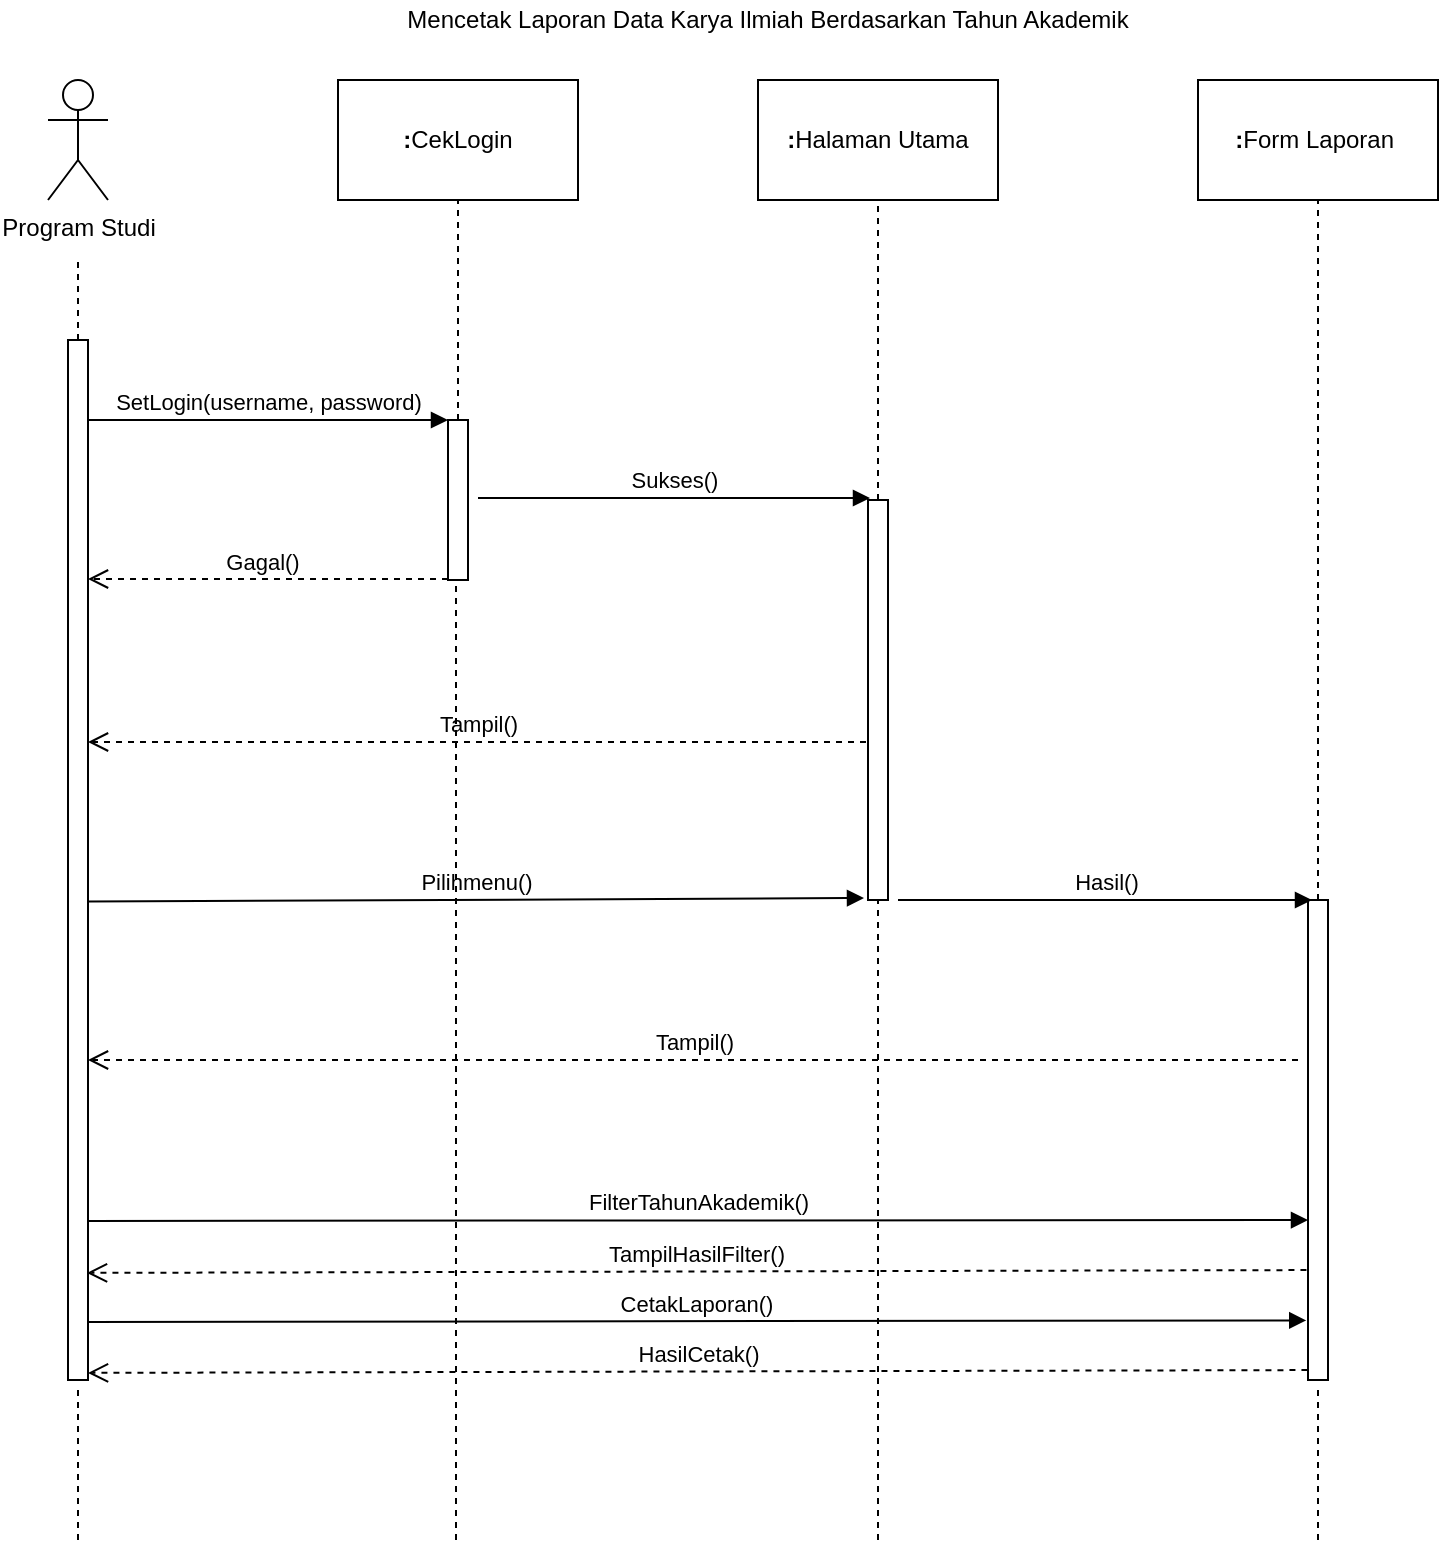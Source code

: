 <mxfile version="12.2.6" type="device" pages="1"><diagram id="aiRjl2s9NJD3Ki3Pvs1K" name="Page-1"><mxGraphModel dx="1408" dy="748" grid="1" gridSize="10" guides="1" tooltips="1" connect="1" arrows="1" fold="1" page="1" pageScale="1" pageWidth="850" pageHeight="1100" math="0" shadow="0"><root><mxCell id="0"/><mxCell id="1" parent="0"/><mxCell id="EBDLhi2jd2ONhYQCHEA2-1" value="" style="endArrow=none;dashed=1;html=1;" parent="1" source="EBDLhi2jd2ONhYQCHEA2-3" edge="1"><mxGeometry width="50" height="50" relative="1" as="geometry"><mxPoint x="80" y="280" as="sourcePoint"/><mxPoint x="80" y="160" as="targetPoint"/></mxGeometry></mxCell><mxCell id="EBDLhi2jd2ONhYQCHEA2-3" value="" style="html=1;points=[];perimeter=orthogonalPerimeter;" parent="1" vertex="1"><mxGeometry x="75" y="200" width="10" height="520" as="geometry"/></mxCell><mxCell id="EBDLhi2jd2ONhYQCHEA2-4" value="Program Studi" style="shape=umlActor;verticalLabelPosition=bottom;labelBackgroundColor=#ffffff;verticalAlign=top;html=1;" parent="1" vertex="1"><mxGeometry x="65" y="70" width="30" height="60" as="geometry"/></mxCell><mxCell id="EBDLhi2jd2ONhYQCHEA2-5" value="&lt;b&gt;:&lt;/b&gt;CekLogin" style="rounded=0;whiteSpace=wrap;html=1;" parent="1" vertex="1"><mxGeometry x="210" y="70" width="120" height="60" as="geometry"/></mxCell><mxCell id="EBDLhi2jd2ONhYQCHEA2-6" value="&lt;b&gt;:&lt;/b&gt;Halaman Utama" style="rounded=0;whiteSpace=wrap;html=1;" parent="1" vertex="1"><mxGeometry x="420" y="70" width="120" height="60" as="geometry"/></mxCell><mxCell id="EBDLhi2jd2ONhYQCHEA2-8" value="&lt;b&gt;:&lt;/b&gt;Form Laporan&amp;nbsp;" style="rounded=0;whiteSpace=wrap;html=1;" parent="1" vertex="1"><mxGeometry x="640" y="70" width="120" height="60" as="geometry"/></mxCell><mxCell id="EBDLhi2jd2ONhYQCHEA2-10" value="" style="endArrow=none;dashed=1;html=1;entryX=0.5;entryY=1;entryDx=0;entryDy=0;" parent="1" source="EBDLhi2jd2ONhYQCHEA2-13" target="EBDLhi2jd2ONhYQCHEA2-5" edge="1"><mxGeometry width="50" height="50" relative="1" as="geometry"><mxPoint x="270" y="280" as="sourcePoint"/><mxPoint x="290" y="160" as="targetPoint"/></mxGeometry></mxCell><mxCell id="EBDLhi2jd2ONhYQCHEA2-11" value="" style="endArrow=none;dashed=1;html=1;entryX=0.5;entryY=1;entryDx=0;entryDy=0;" parent="1" source="EBDLhi2jd2ONhYQCHEA2-14" target="EBDLhi2jd2ONhYQCHEA2-6" edge="1"><mxGeometry width="50" height="50" relative="1" as="geometry"><mxPoint x="480" y="320" as="sourcePoint"/><mxPoint x="520" y="160" as="targetPoint"/></mxGeometry></mxCell><mxCell id="EBDLhi2jd2ONhYQCHEA2-12" value="" style="endArrow=none;dashed=1;html=1;entryX=0.5;entryY=1;entryDx=0;entryDy=0;" parent="1" source="EBDLhi2jd2ONhYQCHEA2-15" target="EBDLhi2jd2ONhYQCHEA2-8" edge="1"><mxGeometry width="50" height="50" relative="1" as="geometry"><mxPoint x="700" y="360" as="sourcePoint"/><mxPoint x="720" y="140" as="targetPoint"/></mxGeometry></mxCell><mxCell id="EBDLhi2jd2ONhYQCHEA2-15" value="" style="html=1;points=[];perimeter=orthogonalPerimeter;" parent="1" vertex="1"><mxGeometry x="695" y="480" width="10" height="240" as="geometry"/></mxCell><mxCell id="EBDLhi2jd2ONhYQCHEA2-21" value="Gagal()" style="html=1;verticalAlign=bottom;endArrow=open;dashed=1;endSize=8;" parent="1" target="EBDLhi2jd2ONhYQCHEA2-3" edge="1"><mxGeometry x="0.041" relative="1" as="geometry"><mxPoint x="265" y="319.5" as="sourcePoint"/><mxPoint x="92" y="319.5" as="targetPoint"/><mxPoint as="offset"/></mxGeometry></mxCell><mxCell id="EBDLhi2jd2ONhYQCHEA2-22" value="Tampil()" style="html=1;verticalAlign=bottom;endArrow=open;dashed=1;endSize=8;exitX=-0.1;exitY=0.605;exitDx=0;exitDy=0;exitPerimeter=0;" parent="1" source="EBDLhi2jd2ONhYQCHEA2-14" target="EBDLhi2jd2ONhYQCHEA2-3" edge="1"><mxGeometry relative="1" as="geometry"><mxPoint x="475" y="439.5" as="sourcePoint"/><mxPoint x="395" y="439.5" as="targetPoint"/></mxGeometry></mxCell><mxCell id="EBDLhi2jd2ONhYQCHEA2-23" value="Pilihmenu()" style="html=1;verticalAlign=bottom;endArrow=block;entryX=-0.2;entryY=0.995;entryDx=0;entryDy=0;entryPerimeter=0;exitX=1;exitY=0.54;exitDx=0;exitDy=0;exitPerimeter=0;" parent="1" source="EBDLhi2jd2ONhYQCHEA2-3" target="EBDLhi2jd2ONhYQCHEA2-14" edge="1"><mxGeometry width="80" relative="1" as="geometry"><mxPoint x="90" y="520" as="sourcePoint"/><mxPoint x="170" y="520" as="targetPoint"/></mxGeometry></mxCell><mxCell id="EBDLhi2jd2ONhYQCHEA2-24" value="SetLogin(username, password)" style="html=1;verticalAlign=bottom;endArrow=block;entryX=0;entryY=0;entryDx=0;entryDy=0;entryPerimeter=0;" parent="1" source="EBDLhi2jd2ONhYQCHEA2-3" target="EBDLhi2jd2ONhYQCHEA2-13" edge="1"><mxGeometry width="80" relative="1" as="geometry"><mxPoint x="90" y="280" as="sourcePoint"/><mxPoint x="170" y="280" as="targetPoint"/><Array as="points"/></mxGeometry></mxCell><mxCell id="EBDLhi2jd2ONhYQCHEA2-25" value="Sukses()" style="html=1;verticalAlign=bottom;endArrow=block;entryX=0.1;entryY=-0.005;entryDx=0;entryDy=0;entryPerimeter=0;" parent="1" target="EBDLhi2jd2ONhYQCHEA2-14" edge="1"><mxGeometry width="80" relative="1" as="geometry"><mxPoint x="280" y="279" as="sourcePoint"/><mxPoint x="360" y="320" as="targetPoint"/></mxGeometry></mxCell><mxCell id="EBDLhi2jd2ONhYQCHEA2-13" value="" style="html=1;points=[];perimeter=orthogonalPerimeter;" parent="1" vertex="1"><mxGeometry x="265" y="240" width="10" height="80" as="geometry"/></mxCell><mxCell id="EBDLhi2jd2ONhYQCHEA2-14" value="" style="html=1;points=[];perimeter=orthogonalPerimeter;" parent="1" vertex="1"><mxGeometry x="475" y="280" width="10" height="200" as="geometry"/></mxCell><mxCell id="EBDLhi2jd2ONhYQCHEA2-29" value="Hasil()" style="html=1;verticalAlign=bottom;endArrow=block;entryX=0.2;entryY=0;entryDx=0;entryDy=0;entryPerimeter=0;" parent="1" target="EBDLhi2jd2ONhYQCHEA2-15" edge="1"><mxGeometry width="80" relative="1" as="geometry"><mxPoint x="490" y="480" as="sourcePoint"/><mxPoint x="570" y="480" as="targetPoint"/></mxGeometry></mxCell><mxCell id="EBDLhi2jd2ONhYQCHEA2-30" value="" style="endArrow=none;dashed=1;html=1;" parent="1" edge="1"><mxGeometry width="50" height="50" relative="1" as="geometry"><mxPoint x="269" y="800" as="sourcePoint"/><mxPoint x="269" y="320" as="targetPoint"/></mxGeometry></mxCell><mxCell id="EBDLhi2jd2ONhYQCHEA2-31" value="" style="endArrow=none;dashed=1;html=1;" parent="1" target="EBDLhi2jd2ONhYQCHEA2-14" edge="1"><mxGeometry width="50" height="50" relative="1" as="geometry"><mxPoint x="480" y="800" as="sourcePoint"/><mxPoint x="480" y="484" as="targetPoint"/><Array as="points"><mxPoint x="480" y="640"/></Array></mxGeometry></mxCell><mxCell id="EBDLhi2jd2ONhYQCHEA2-32" value="Tampil()" style="html=1;verticalAlign=bottom;endArrow=open;dashed=1;endSize=8;" parent="1" target="EBDLhi2jd2ONhYQCHEA2-3" edge="1"><mxGeometry relative="1" as="geometry"><mxPoint x="690" y="560" as="sourcePoint"/><mxPoint x="610" y="560" as="targetPoint"/></mxGeometry></mxCell><mxCell id="EBDLhi2jd2ONhYQCHEA2-33" value="FilterTahunAkademik()" style="html=1;verticalAlign=bottom;endArrow=block;exitX=1.033;exitY=0.847;exitDx=0;exitDy=0;exitPerimeter=0;" parent="1" source="EBDLhi2jd2ONhYQCHEA2-3" edge="1"><mxGeometry width="80" relative="1" as="geometry"><mxPoint x="90" y="642" as="sourcePoint"/><mxPoint x="695" y="640" as="targetPoint"/></mxGeometry></mxCell><mxCell id="EBDLhi2jd2ONhYQCHEA2-35" value="" style="endArrow=none;dashed=1;html=1;entryX=0.5;entryY=1.008;entryDx=0;entryDy=0;entryPerimeter=0;" parent="1" target="EBDLhi2jd2ONhYQCHEA2-3" edge="1"><mxGeometry width="50" height="50" relative="1" as="geometry"><mxPoint x="80" y="800" as="sourcePoint"/><mxPoint x="110" y="730" as="targetPoint"/></mxGeometry></mxCell><mxCell id="EBDLhi2jd2ONhYQCHEA2-36" value="" style="endArrow=none;dashed=1;html=1;entryX=0.5;entryY=1.013;entryDx=0;entryDy=0;entryPerimeter=0;" parent="1" target="EBDLhi2jd2ONhYQCHEA2-15" edge="1"><mxGeometry width="50" height="50" relative="1" as="geometry"><mxPoint x="700" y="800" as="sourcePoint"/><mxPoint x="710" y="750" as="targetPoint"/></mxGeometry></mxCell><mxCell id="y7LB9kT1sHZPDv9eJstE-1" value="Mencetak Laporan Data Karya Ilmiah Berdasarkan Tahun Akademik" style="text;html=1;strokeColor=none;fillColor=none;align=center;verticalAlign=middle;whiteSpace=wrap;rounded=0;" parent="1" vertex="1"><mxGeometry x="212" y="30" width="426" height="20" as="geometry"/></mxCell><mxCell id="y7LB9kT1sHZPDv9eJstE-10" value="TampilHasilFilter()" style="html=1;verticalAlign=bottom;endArrow=open;dashed=1;endSize=8;entryX=0.95;entryY=0.872;entryDx=0;entryDy=0;entryPerimeter=0;exitX=-0.078;exitY=0.782;exitDx=0;exitDy=0;exitPerimeter=0;" parent="1" edge="1"><mxGeometry relative="1" as="geometry"><mxPoint x="694.22" y="665.04" as="sourcePoint"/><mxPoint x="84.5" y="666.44" as="targetPoint"/></mxGeometry></mxCell><mxCell id="MI27HKfm4H3Rncz8JVQ0-3" value="CetakLaporan()" style="html=1;verticalAlign=bottom;endArrow=block;exitX=1.033;exitY=0.847;exitDx=0;exitDy=0;exitPerimeter=0;entryX=-0.038;entryY=0.726;entryDx=0;entryDy=0;entryPerimeter=0;" parent="1" edge="1"><mxGeometry width="80" relative="1" as="geometry"><mxPoint x="84.83" y="690.94" as="sourcePoint"/><mxPoint x="694.12" y="690.22" as="targetPoint"/></mxGeometry></mxCell><mxCell id="MI27HKfm4H3Rncz8JVQ0-4" value="HasilCetak()" style="html=1;verticalAlign=bottom;endArrow=open;dashed=1;endSize=8;entryX=0.95;entryY=0.872;entryDx=0;entryDy=0;entryPerimeter=0;exitX=-0.078;exitY=0.782;exitDx=0;exitDy=0;exitPerimeter=0;" parent="1" edge="1"><mxGeometry relative="1" as="geometry"><mxPoint x="694.72" y="715.04" as="sourcePoint"/><mxPoint x="85" y="716.44" as="targetPoint"/></mxGeometry></mxCell></root></mxGraphModel></diagram></mxfile>